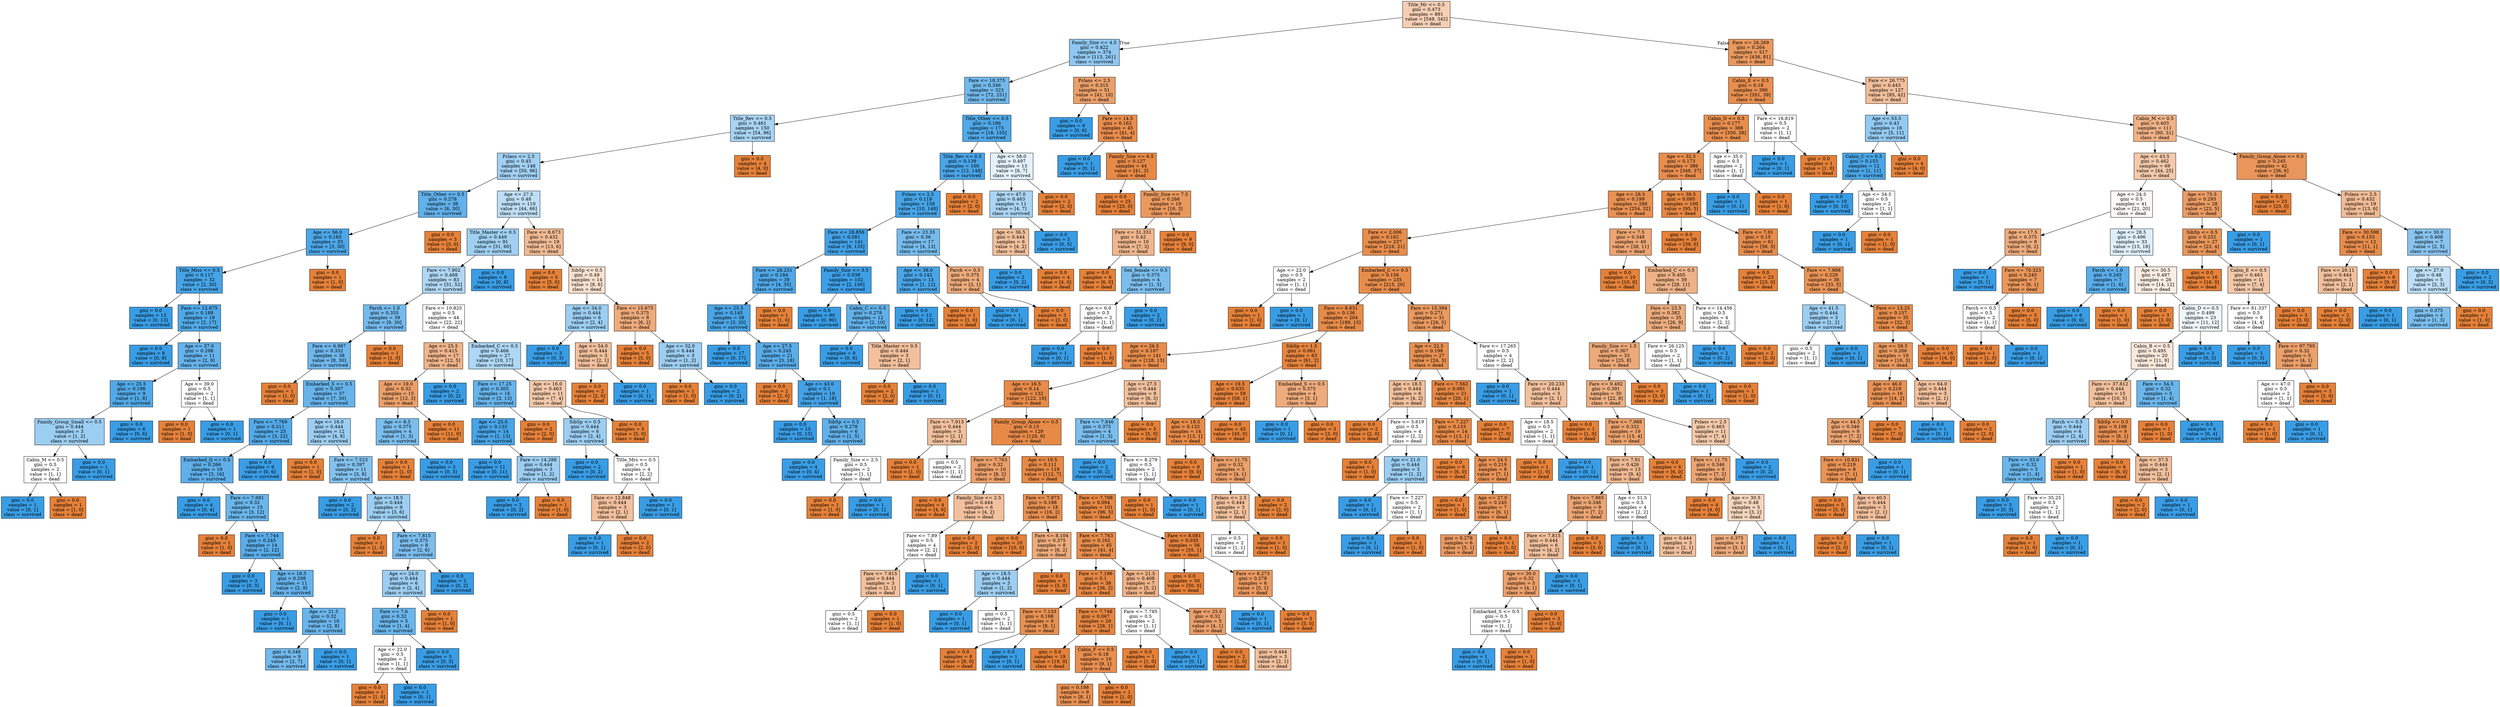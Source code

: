digraph Tree {
node [shape=box, style="filled", color="black"] ;
0 [label="Title_Mr <= 0.5\ngini = 0.473\nsamples = 891\nvalue = [549, 342]\nclass = dead", fillcolor="#f5cfb4"] ;
1 [label="Family_Size <= 4.5\ngini = 0.422\nsamples = 374\nvalue = [113, 261]\nclass = survived", fillcolor="#8fc7f0"] ;
0 -> 1 [labeldistance=2.5, labelangle=45, headlabel="True"] ;
2 [label="Fare <= 18.375\ngini = 0.346\nsamples = 323\nvalue = [72, 251]\nclass = survived", fillcolor="#72b9ec"] ;
1 -> 2 ;
3 [label="Title_Rev <= 0.5\ngini = 0.461\nsamples = 150\nvalue = [54, 96]\nclass = survived", fillcolor="#a8d4f4"] ;
2 -> 3 ;
4 [label="Pclass <= 2.5\ngini = 0.45\nsamples = 146\nvalue = [50, 96]\nclass = survived", fillcolor="#a0d0f3"] ;
3 -> 4 ;
5 [label="Title_Other <= 0.5\ngini = 0.278\nsamples = 36\nvalue = [6, 30]\nclass = survived", fillcolor="#61b1ea"] ;
4 -> 5 ;
6 [label="Age <= 56.0\ngini = 0.165\nsamples = 33\nvalue = [3, 30]\nclass = survived", fillcolor="#4da7e8"] ;
5 -> 6 ;
7 [label="Title_Miss <= 0.5\ngini = 0.117\nsamples = 32\nvalue = [2, 30]\nclass = survived", fillcolor="#46a4e7"] ;
6 -> 7 ;
8 [label="gini = 0.0\nsamples = 13\nvalue = [0, 13]\nclass = survived", fillcolor="#399de5"] ;
7 -> 8 ;
9 [label="Fare <= 12.675\ngini = 0.188\nsamples = 19\nvalue = [2, 17]\nclass = survived", fillcolor="#50a9e8"] ;
7 -> 9 ;
10 [label="gini = 0.0\nsamples = 8\nvalue = [0, 8]\nclass = survived", fillcolor="#399de5"] ;
9 -> 10 ;
11 [label="Age <= 37.0\ngini = 0.298\nsamples = 11\nvalue = [2, 9]\nclass = survived", fillcolor="#65b3eb"] ;
9 -> 11 ;
12 [label="Age <= 25.5\ngini = 0.198\nsamples = 9\nvalue = [1, 8]\nclass = survived", fillcolor="#52a9e8"] ;
11 -> 12 ;
13 [label="Family_Group_Small <= 0.5\ngini = 0.444\nsamples = 3\nvalue = [1, 2]\nclass = survived", fillcolor="#9ccef2"] ;
12 -> 13 ;
14 [label="Cabin_M <= 0.5\ngini = 0.5\nsamples = 2\nvalue = [1, 1]\nclass = dead", fillcolor="#ffffff"] ;
13 -> 14 ;
15 [label="gini = 0.0\nsamples = 1\nvalue = [0, 1]\nclass = survived", fillcolor="#399de5"] ;
14 -> 15 ;
16 [label="gini = 0.0\nsamples = 1\nvalue = [1, 0]\nclass = dead", fillcolor="#e58139"] ;
14 -> 16 ;
17 [label="gini = 0.0\nsamples = 1\nvalue = [0, 1]\nclass = survived", fillcolor="#399de5"] ;
13 -> 17 ;
18 [label="gini = 0.0\nsamples = 6\nvalue = [0, 6]\nclass = survived", fillcolor="#399de5"] ;
12 -> 18 ;
19 [label="Age <= 39.0\ngini = 0.5\nsamples = 2\nvalue = [1, 1]\nclass = dead", fillcolor="#ffffff"] ;
11 -> 19 ;
20 [label="gini = 0.0\nsamples = 1\nvalue = [1, 0]\nclass = dead", fillcolor="#e58139"] ;
19 -> 20 ;
21 [label="gini = 0.0\nsamples = 1\nvalue = [0, 1]\nclass = survived", fillcolor="#399de5"] ;
19 -> 21 ;
22 [label="gini = 0.0\nsamples = 1\nvalue = [1, 0]\nclass = dead", fillcolor="#e58139"] ;
6 -> 22 ;
23 [label="gini = 0.0\nsamples = 3\nvalue = [3, 0]\nclass = dead", fillcolor="#e58139"] ;
5 -> 23 ;
24 [label="Age <= 27.5\ngini = 0.48\nsamples = 110\nvalue = [44, 66]\nclass = survived", fillcolor="#bddef6"] ;
4 -> 24 ;
25 [label="Title_Master <= 0.5\ngini = 0.449\nsamples = 91\nvalue = [31, 60]\nclass = survived", fillcolor="#9fd0f2"] ;
24 -> 25 ;
26 [label="Fare <= 7.902\ngini = 0.468\nsamples = 83\nvalue = [31, 52]\nclass = survived", fillcolor="#afd7f4"] ;
25 -> 26 ;
27 [label="Parch <= 1.0\ngini = 0.355\nsamples = 39\nvalue = [9, 30]\nclass = survived", fillcolor="#74baed"] ;
26 -> 27 ;
28 [label="Fare <= 6.987\ngini = 0.332\nsamples = 38\nvalue = [8, 30]\nclass = survived", fillcolor="#6eb7ec"] ;
27 -> 28 ;
29 [label="gini = 0.0\nsamples = 1\nvalue = [1, 0]\nclass = dead", fillcolor="#e58139"] ;
28 -> 29 ;
30 [label="Embarked_S <= 0.5\ngini = 0.307\nsamples = 37\nvalue = [7, 30]\nclass = survived", fillcolor="#67b4eb"] ;
28 -> 30 ;
31 [label="Fare <= 7.769\ngini = 0.211\nsamples = 25\nvalue = [3, 22]\nclass = survived", fillcolor="#54aae9"] ;
30 -> 31 ;
32 [label="Embarked_Q <= 0.5\ngini = 0.266\nsamples = 19\nvalue = [3, 16]\nclass = survived", fillcolor="#5eafea"] ;
31 -> 32 ;
33 [label="gini = 0.0\nsamples = 4\nvalue = [0, 4]\nclass = survived", fillcolor="#399de5"] ;
32 -> 33 ;
34 [label="Fare <= 7.681\ngini = 0.32\nsamples = 15\nvalue = [3, 12]\nclass = survived", fillcolor="#6ab6ec"] ;
32 -> 34 ;
35 [label="gini = 0.0\nsamples = 1\nvalue = [1, 0]\nclass = dead", fillcolor="#e58139"] ;
34 -> 35 ;
36 [label="Fare <= 7.744\ngini = 0.245\nsamples = 14\nvalue = [2, 12]\nclass = survived", fillcolor="#5aade9"] ;
34 -> 36 ;
37 [label="gini = 0.0\nsamples = 3\nvalue = [0, 3]\nclass = survived", fillcolor="#399de5"] ;
36 -> 37 ;
38 [label="Age <= 18.5\ngini = 0.298\nsamples = 11\nvalue = [2, 9]\nclass = survived", fillcolor="#65b3eb"] ;
36 -> 38 ;
39 [label="gini = 0.0\nsamples = 1\nvalue = [0, 1]\nclass = survived", fillcolor="#399de5"] ;
38 -> 39 ;
40 [label="Age <= 21.5\ngini = 0.32\nsamples = 10\nvalue = [2, 8]\nclass = survived", fillcolor="#6ab6ec"] ;
38 -> 40 ;
41 [label="gini = 0.346\nsamples = 9\nvalue = [2, 7]\nclass = survived", fillcolor="#72b9ec"] ;
40 -> 41 ;
42 [label="gini = 0.0\nsamples = 1\nvalue = [0, 1]\nclass = survived", fillcolor="#399de5"] ;
40 -> 42 ;
43 [label="gini = 0.0\nsamples = 6\nvalue = [0, 6]\nclass = survived", fillcolor="#399de5"] ;
31 -> 43 ;
44 [label="Age <= 16.0\ngini = 0.444\nsamples = 12\nvalue = [4, 8]\nclass = survived", fillcolor="#9ccef2"] ;
30 -> 44 ;
45 [label="gini = 0.0\nsamples = 1\nvalue = [1, 0]\nclass = dead", fillcolor="#e58139"] ;
44 -> 45 ;
46 [label="Fare <= 7.523\ngini = 0.397\nsamples = 11\nvalue = [3, 8]\nclass = survived", fillcolor="#83c2ef"] ;
44 -> 46 ;
47 [label="gini = 0.0\nsamples = 2\nvalue = [0, 2]\nclass = survived", fillcolor="#399de5"] ;
46 -> 47 ;
48 [label="Age <= 18.5\ngini = 0.444\nsamples = 9\nvalue = [3, 6]\nclass = survived", fillcolor="#9ccef2"] ;
46 -> 48 ;
49 [label="gini = 0.0\nsamples = 1\nvalue = [1, 0]\nclass = dead", fillcolor="#e58139"] ;
48 -> 49 ;
50 [label="Fare <= 7.815\ngini = 0.375\nsamples = 8\nvalue = [2, 6]\nclass = survived", fillcolor="#7bbeee"] ;
48 -> 50 ;
51 [label="Age <= 24.0\ngini = 0.444\nsamples = 6\nvalue = [2, 4]\nclass = survived", fillcolor="#9ccef2"] ;
50 -> 51 ;
52 [label="Fare <= 7.6\ngini = 0.32\nsamples = 5\nvalue = [1, 4]\nclass = survived", fillcolor="#6ab6ec"] ;
51 -> 52 ;
53 [label="Age <= 22.0\ngini = 0.5\nsamples = 2\nvalue = [1, 1]\nclass = dead", fillcolor="#ffffff"] ;
52 -> 53 ;
54 [label="gini = 0.0\nsamples = 1\nvalue = [1, 0]\nclass = dead", fillcolor="#e58139"] ;
53 -> 54 ;
55 [label="gini = 0.0\nsamples = 1\nvalue = [0, 1]\nclass = survived", fillcolor="#399de5"] ;
53 -> 55 ;
56 [label="gini = 0.0\nsamples = 3\nvalue = [0, 3]\nclass = survived", fillcolor="#399de5"] ;
52 -> 56 ;
57 [label="gini = 0.0\nsamples = 1\nvalue = [1, 0]\nclass = dead", fillcolor="#e58139"] ;
51 -> 57 ;
58 [label="gini = 0.0\nsamples = 2\nvalue = [0, 2]\nclass = survived", fillcolor="#399de5"] ;
50 -> 58 ;
59 [label="gini = 0.0\nsamples = 1\nvalue = [1, 0]\nclass = dead", fillcolor="#e58139"] ;
27 -> 59 ;
60 [label="Fare <= 10.825\ngini = 0.5\nsamples = 44\nvalue = [22, 22]\nclass = dead", fillcolor="#ffffff"] ;
26 -> 60 ;
61 [label="Age <= 25.5\ngini = 0.415\nsamples = 17\nvalue = [12, 5]\nclass = dead", fillcolor="#f0b58b"] ;
60 -> 61 ;
62 [label="Age <= 19.0\ngini = 0.32\nsamples = 15\nvalue = [12, 3]\nclass = dead", fillcolor="#eca06a"] ;
61 -> 62 ;
63 [label="Age <= 8.5\ngini = 0.375\nsamples = 4\nvalue = [1, 3]\nclass = survived", fillcolor="#7bbeee"] ;
62 -> 63 ;
64 [label="gini = 0.0\nsamples = 1\nvalue = [1, 0]\nclass = dead", fillcolor="#e58139"] ;
63 -> 64 ;
65 [label="gini = 0.0\nsamples = 3\nvalue = [0, 3]\nclass = survived", fillcolor="#399de5"] ;
63 -> 65 ;
66 [label="gini = 0.0\nsamples = 11\nvalue = [11, 0]\nclass = dead", fillcolor="#e58139"] ;
62 -> 66 ;
67 [label="gini = 0.0\nsamples = 2\nvalue = [0, 2]\nclass = survived", fillcolor="#399de5"] ;
61 -> 67 ;
68 [label="Embarked_C <= 0.5\ngini = 0.466\nsamples = 27\nvalue = [10, 17]\nclass = survived", fillcolor="#add7f4"] ;
60 -> 68 ;
69 [label="Fare <= 17.25\ngini = 0.305\nsamples = 16\nvalue = [3, 13]\nclass = survived", fillcolor="#67b4eb"] ;
68 -> 69 ;
70 [label="Age <= 25.0\ngini = 0.133\nsamples = 14\nvalue = [1, 13]\nclass = survived", fillcolor="#48a5e7"] ;
69 -> 70 ;
71 [label="gini = 0.0\nsamples = 11\nvalue = [0, 11]\nclass = survived", fillcolor="#399de5"] ;
70 -> 71 ;
72 [label="Fare <= 14.288\ngini = 0.444\nsamples = 3\nvalue = [1, 2]\nclass = survived", fillcolor="#9ccef2"] ;
70 -> 72 ;
73 [label="gini = 0.0\nsamples = 2\nvalue = [0, 2]\nclass = survived", fillcolor="#399de5"] ;
72 -> 73 ;
74 [label="gini = 0.0\nsamples = 1\nvalue = [1, 0]\nclass = dead", fillcolor="#e58139"] ;
72 -> 74 ;
75 [label="gini = 0.0\nsamples = 2\nvalue = [2, 0]\nclass = dead", fillcolor="#e58139"] ;
69 -> 75 ;
76 [label="Age <= 16.0\ngini = 0.463\nsamples = 11\nvalue = [7, 4]\nclass = dead", fillcolor="#f4c9aa"] ;
68 -> 76 ;
77 [label="SibSp <= 0.5\ngini = 0.444\nsamples = 6\nvalue = [2, 4]\nclass = survived", fillcolor="#9ccef2"] ;
76 -> 77 ;
78 [label="gini = 0.0\nsamples = 2\nvalue = [0, 2]\nclass = survived", fillcolor="#399de5"] ;
77 -> 78 ;
79 [label="Title_Mrs <= 0.5\ngini = 0.5\nsamples = 4\nvalue = [2, 2]\nclass = dead", fillcolor="#ffffff"] ;
77 -> 79 ;
80 [label="Fare <= 12.848\ngini = 0.444\nsamples = 3\nvalue = [2, 1]\nclass = dead", fillcolor="#f2c09c"] ;
79 -> 80 ;
81 [label="gini = 0.0\nsamples = 1\nvalue = [0, 1]\nclass = survived", fillcolor="#399de5"] ;
80 -> 81 ;
82 [label="gini = 0.0\nsamples = 2\nvalue = [2, 0]\nclass = dead", fillcolor="#e58139"] ;
80 -> 82 ;
83 [label="gini = 0.0\nsamples = 1\nvalue = [0, 1]\nclass = survived", fillcolor="#399de5"] ;
79 -> 83 ;
84 [label="gini = 0.0\nsamples = 5\nvalue = [5, 0]\nclass = dead", fillcolor="#e58139"] ;
76 -> 84 ;
85 [label="gini = 0.0\nsamples = 8\nvalue = [0, 8]\nclass = survived", fillcolor="#399de5"] ;
25 -> 85 ;
86 [label="Fare <= 8.673\ngini = 0.432\nsamples = 19\nvalue = [13, 6]\nclass = dead", fillcolor="#f1bb94"] ;
24 -> 86 ;
87 [label="gini = 0.0\nsamples = 5\nvalue = [5, 0]\nclass = dead", fillcolor="#e58139"] ;
86 -> 87 ;
88 [label="SibSp <= 0.5\ngini = 0.49\nsamples = 14\nvalue = [8, 6]\nclass = dead", fillcolor="#f8e0ce"] ;
86 -> 88 ;
89 [label="Age <= 34.0\ngini = 0.444\nsamples = 6\nvalue = [2, 4]\nclass = survived", fillcolor="#9ccef2"] ;
88 -> 89 ;
90 [label="gini = 0.0\nsamples = 3\nvalue = [0, 3]\nclass = survived", fillcolor="#399de5"] ;
89 -> 90 ;
91 [label="Age <= 54.0\ngini = 0.444\nsamples = 3\nvalue = [2, 1]\nclass = dead", fillcolor="#f2c09c"] ;
89 -> 91 ;
92 [label="gini = 0.0\nsamples = 2\nvalue = [2, 0]\nclass = dead", fillcolor="#e58139"] ;
91 -> 92 ;
93 [label="gini = 0.0\nsamples = 1\nvalue = [0, 1]\nclass = survived", fillcolor="#399de5"] ;
91 -> 93 ;
94 [label="Fare <= 15.675\ngini = 0.375\nsamples = 8\nvalue = [6, 2]\nclass = dead", fillcolor="#eeab7b"] ;
88 -> 94 ;
95 [label="gini = 0.0\nsamples = 5\nvalue = [5, 0]\nclass = dead", fillcolor="#e58139"] ;
94 -> 95 ;
96 [label="Age <= 32.0\ngini = 0.444\nsamples = 3\nvalue = [1, 2]\nclass = survived", fillcolor="#9ccef2"] ;
94 -> 96 ;
97 [label="gini = 0.0\nsamples = 1\nvalue = [1, 0]\nclass = dead", fillcolor="#e58139"] ;
96 -> 97 ;
98 [label="gini = 0.0\nsamples = 2\nvalue = [0, 2]\nclass = survived", fillcolor="#399de5"] ;
96 -> 98 ;
99 [label="gini = 0.0\nsamples = 4\nvalue = [4, 0]\nclass = dead", fillcolor="#e58139"] ;
3 -> 99 ;
100 [label="Title_Other <= 0.5\ngini = 0.186\nsamples = 173\nvalue = [18, 155]\nclass = survived", fillcolor="#50a8e8"] ;
2 -> 100 ;
101 [label="Title_Rev <= 0.5\ngini = 0.139\nsamples = 160\nvalue = [12, 148]\nclass = survived", fillcolor="#49a5e7"] ;
100 -> 101 ;
102 [label="Pclass <= 2.5\ngini = 0.119\nsamples = 158\nvalue = [10, 148]\nclass = survived", fillcolor="#46a4e7"] ;
101 -> 102 ;
103 [label="Fare <= 28.856\ngini = 0.081\nsamples = 141\nvalue = [6, 135]\nclass = survived", fillcolor="#42a1e6"] ;
102 -> 103 ;
104 [label="Fare <= 28.231\ngini = 0.184\nsamples = 39\nvalue = [4, 35]\nclass = survived", fillcolor="#50a8e8"] ;
103 -> 104 ;
105 [label="Age <= 25.5\ngini = 0.145\nsamples = 38\nvalue = [3, 35]\nclass = survived", fillcolor="#4aa5e7"] ;
104 -> 105 ;
106 [label="gini = 0.0\nsamples = 17\nvalue = [0, 17]\nclass = survived", fillcolor="#399de5"] ;
105 -> 106 ;
107 [label="Age <= 27.5\ngini = 0.245\nsamples = 21\nvalue = [3, 18]\nclass = survived", fillcolor="#5aade9"] ;
105 -> 107 ;
108 [label="gini = 0.0\nsamples = 2\nvalue = [2, 0]\nclass = dead", fillcolor="#e58139"] ;
107 -> 108 ;
109 [label="Age <= 43.0\ngini = 0.1\nsamples = 19\nvalue = [1, 18]\nclass = survived", fillcolor="#44a2e6"] ;
107 -> 109 ;
110 [label="gini = 0.0\nsamples = 13\nvalue = [0, 13]\nclass = survived", fillcolor="#399de5"] ;
109 -> 110 ;
111 [label="SibSp <= 0.5\ngini = 0.278\nsamples = 6\nvalue = [1, 5]\nclass = survived", fillcolor="#61b1ea"] ;
109 -> 111 ;
112 [label="gini = 0.0\nsamples = 4\nvalue = [0, 4]\nclass = survived", fillcolor="#399de5"] ;
111 -> 112 ;
113 [label="Family_Size <= 2.5\ngini = 0.5\nsamples = 2\nvalue = [1, 1]\nclass = dead", fillcolor="#ffffff"] ;
111 -> 113 ;
114 [label="gini = 0.0\nsamples = 1\nvalue = [1, 0]\nclass = dead", fillcolor="#e58139"] ;
113 -> 114 ;
115 [label="gini = 0.0\nsamples = 1\nvalue = [0, 1]\nclass = survived", fillcolor="#399de5"] ;
113 -> 115 ;
116 [label="gini = 0.0\nsamples = 1\nvalue = [1, 0]\nclass = dead", fillcolor="#e58139"] ;
104 -> 116 ;
117 [label="Family_Size <= 3.5\ngini = 0.038\nsamples = 102\nvalue = [2, 100]\nclass = survived", fillcolor="#3d9fe6"] ;
103 -> 117 ;
118 [label="gini = 0.0\nsamples = 90\nvalue = [0, 90]\nclass = survived", fillcolor="#399de5"] ;
117 -> 118 ;
119 [label="Cabin_C <= 0.5\ngini = 0.278\nsamples = 12\nvalue = [2, 10]\nclass = survived", fillcolor="#61b1ea"] ;
117 -> 119 ;
120 [label="gini = 0.0\nsamples = 9\nvalue = [0, 9]\nclass = survived", fillcolor="#399de5"] ;
119 -> 120 ;
121 [label="Title_Master <= 0.5\ngini = 0.444\nsamples = 3\nvalue = [2, 1]\nclass = dead", fillcolor="#f2c09c"] ;
119 -> 121 ;
122 [label="gini = 0.0\nsamples = 2\nvalue = [2, 0]\nclass = dead", fillcolor="#e58139"] ;
121 -> 122 ;
123 [label="gini = 0.0\nsamples = 1\nvalue = [0, 1]\nclass = survived", fillcolor="#399de5"] ;
121 -> 123 ;
124 [label="Fare <= 23.35\ngini = 0.36\nsamples = 17\nvalue = [4, 13]\nclass = survived", fillcolor="#76bbed"] ;
102 -> 124 ;
125 [label="Age <= 38.0\ngini = 0.142\nsamples = 13\nvalue = [1, 12]\nclass = survived", fillcolor="#49a5e7"] ;
124 -> 125 ;
126 [label="gini = 0.0\nsamples = 12\nvalue = [0, 12]\nclass = survived", fillcolor="#399de5"] ;
125 -> 126 ;
127 [label="gini = 0.0\nsamples = 1\nvalue = [1, 0]\nclass = dead", fillcolor="#e58139"] ;
125 -> 127 ;
128 [label="Parch <= 0.5\ngini = 0.375\nsamples = 4\nvalue = [3, 1]\nclass = dead", fillcolor="#eeab7b"] ;
124 -> 128 ;
129 [label="gini = 0.0\nsamples = 1\nvalue = [0, 1]\nclass = survived", fillcolor="#399de5"] ;
128 -> 129 ;
130 [label="gini = 0.0\nsamples = 3\nvalue = [3, 0]\nclass = dead", fillcolor="#e58139"] ;
128 -> 130 ;
131 [label="gini = 0.0\nsamples = 2\nvalue = [2, 0]\nclass = dead", fillcolor="#e58139"] ;
101 -> 131 ;
132 [label="Age <= 58.0\ngini = 0.497\nsamples = 13\nvalue = [6, 7]\nclass = survived", fillcolor="#e3f1fb"] ;
100 -> 132 ;
133 [label="Age <= 47.0\ngini = 0.463\nsamples = 11\nvalue = [4, 7]\nclass = survived", fillcolor="#aad5f4"] ;
132 -> 133 ;
134 [label="Age <= 36.5\ngini = 0.444\nsamples = 6\nvalue = [4, 2]\nclass = dead", fillcolor="#f2c09c"] ;
133 -> 134 ;
135 [label="gini = 0.0\nsamples = 2\nvalue = [0, 2]\nclass = survived", fillcolor="#399de5"] ;
134 -> 135 ;
136 [label="gini = 0.0\nsamples = 4\nvalue = [4, 0]\nclass = dead", fillcolor="#e58139"] ;
134 -> 136 ;
137 [label="gini = 0.0\nsamples = 5\nvalue = [0, 5]\nclass = survived", fillcolor="#399de5"] ;
133 -> 137 ;
138 [label="gini = 0.0\nsamples = 2\nvalue = [2, 0]\nclass = dead", fillcolor="#e58139"] ;
132 -> 138 ;
139 [label="Pclass <= 2.5\ngini = 0.315\nsamples = 51\nvalue = [41, 10]\nclass = dead", fillcolor="#eba069"] ;
1 -> 139 ;
140 [label="gini = 0.0\nsamples = 6\nvalue = [0, 6]\nclass = survived", fillcolor="#399de5"] ;
139 -> 140 ;
141 [label="Fare <= 14.5\ngini = 0.162\nsamples = 45\nvalue = [41, 4]\nclass = dead", fillcolor="#e88d4c"] ;
139 -> 141 ;
142 [label="gini = 0.0\nsamples = 1\nvalue = [0, 1]\nclass = survived", fillcolor="#399de5"] ;
141 -> 142 ;
143 [label="Family_Size <= 6.5\ngini = 0.127\nsamples = 44\nvalue = [41, 3]\nclass = dead", fillcolor="#e78a47"] ;
141 -> 143 ;
144 [label="gini = 0.0\nsamples = 25\nvalue = [25, 0]\nclass = dead", fillcolor="#e58139"] ;
143 -> 144 ;
145 [label="Family_Size <= 7.5\ngini = 0.266\nsamples = 19\nvalue = [16, 3]\nclass = dead", fillcolor="#ea995e"] ;
143 -> 145 ;
146 [label="Fare <= 31.331\ngini = 0.42\nsamples = 10\nvalue = [7, 3]\nclass = dead", fillcolor="#f0b78e"] ;
145 -> 146 ;
147 [label="gini = 0.0\nsamples = 6\nvalue = [6, 0]\nclass = dead", fillcolor="#e58139"] ;
146 -> 147 ;
148 [label="Sex_female <= 0.5\ngini = 0.375\nsamples = 4\nvalue = [1, 3]\nclass = survived", fillcolor="#7bbeee"] ;
146 -> 148 ;
149 [label="Age <= 6.0\ngini = 0.5\nsamples = 2\nvalue = [1, 1]\nclass = dead", fillcolor="#ffffff"] ;
148 -> 149 ;
150 [label="gini = 0.0\nsamples = 1\nvalue = [0, 1]\nclass = survived", fillcolor="#399de5"] ;
149 -> 150 ;
151 [label="gini = 0.0\nsamples = 1\nvalue = [1, 0]\nclass = dead", fillcolor="#e58139"] ;
149 -> 151 ;
152 [label="gini = 0.0\nsamples = 2\nvalue = [0, 2]\nclass = survived", fillcolor="#399de5"] ;
148 -> 152 ;
153 [label="gini = 0.0\nsamples = 9\nvalue = [9, 0]\nclass = dead", fillcolor="#e58139"] ;
145 -> 153 ;
154 [label="Fare <= 26.269\ngini = 0.264\nsamples = 517\nvalue = [436, 81]\nclass = dead", fillcolor="#ea985e"] ;
0 -> 154 [labeldistance=2.5, labelangle=-45, headlabel="False"] ;
155 [label="Cabin_E <= 0.5\ngini = 0.18\nsamples = 390\nvalue = [351, 39]\nclass = dead", fillcolor="#e88f4f"] ;
154 -> 155 ;
156 [label="Cabin_D <= 0.5\ngini = 0.177\nsamples = 388\nvalue = [350, 38]\nclass = dead", fillcolor="#e88f4e"] ;
155 -> 156 ;
157 [label="Age <= 32.5\ngini = 0.173\nsamples = 386\nvalue = [349, 37]\nclass = dead", fillcolor="#e88e4e"] ;
156 -> 157 ;
158 [label="Age <= 28.5\ngini = 0.199\nsamples = 286\nvalue = [254, 32]\nclass = dead", fillcolor="#e89152"] ;
157 -> 158 ;
159 [label="Fare <= 2.006\ngini = 0.162\nsamples = 237\nvalue = [216, 21]\nclass = dead", fillcolor="#e88d4c"] ;
158 -> 159 ;
160 [label="Age <= 22.0\ngini = 0.5\nsamples = 2\nvalue = [1, 1]\nclass = dead", fillcolor="#ffffff"] ;
159 -> 160 ;
161 [label="gini = 0.0\nsamples = 1\nvalue = [1, 0]\nclass = dead", fillcolor="#e58139"] ;
160 -> 161 ;
162 [label="gini = 0.0\nsamples = 1\nvalue = [0, 1]\nclass = survived", fillcolor="#399de5"] ;
160 -> 162 ;
163 [label="Embarked_C <= 0.5\ngini = 0.156\nsamples = 235\nvalue = [215, 20]\nclass = dead", fillcolor="#e78d4b"] ;
159 -> 163 ;
164 [label="Fare <= 8.831\ngini = 0.136\nsamples = 204\nvalue = [189, 15]\nclass = dead", fillcolor="#e78b49"] ;
163 -> 164 ;
165 [label="Age <= 26.5\ngini = 0.167\nsamples = 141\nvalue = [128, 13]\nclass = dead", fillcolor="#e88e4d"] ;
164 -> 165 ;
166 [label="Age <= 16.5\ngini = 0.14\nsamples = 132\nvalue = [122, 10]\nclass = dead", fillcolor="#e78b49"] ;
165 -> 166 ;
167 [label="Fare <= 7.913\ngini = 0.444\nsamples = 3\nvalue = [2, 1]\nclass = dead", fillcolor="#f2c09c"] ;
166 -> 167 ;
168 [label="gini = 0.0\nsamples = 1\nvalue = [1, 0]\nclass = dead", fillcolor="#e58139"] ;
167 -> 168 ;
169 [label="gini = 0.5\nsamples = 2\nvalue = [1, 1]\nclass = dead", fillcolor="#ffffff"] ;
167 -> 169 ;
170 [label="Family_Group_Alone <= 0.5\ngini = 0.13\nsamples = 129\nvalue = [120, 9]\nclass = dead", fillcolor="#e78a48"] ;
166 -> 170 ;
171 [label="Fare <= 7.763\ngini = 0.32\nsamples = 10\nvalue = [8, 2]\nclass = dead", fillcolor="#eca06a"] ;
170 -> 171 ;
172 [label="gini = 0.0\nsamples = 4\nvalue = [4, 0]\nclass = dead", fillcolor="#e58139"] ;
171 -> 172 ;
173 [label="Family_Size <= 2.5\ngini = 0.444\nsamples = 6\nvalue = [4, 2]\nclass = dead", fillcolor="#f2c09c"] ;
171 -> 173 ;
174 [label="Fare <= 7.89\ngini = 0.5\nsamples = 4\nvalue = [2, 2]\nclass = dead", fillcolor="#ffffff"] ;
173 -> 174 ;
175 [label="Fare <= 7.815\ngini = 0.444\nsamples = 3\nvalue = [2, 1]\nclass = dead", fillcolor="#f2c09c"] ;
174 -> 175 ;
176 [label="gini = 0.5\nsamples = 2\nvalue = [1, 1]\nclass = dead", fillcolor="#ffffff"] ;
175 -> 176 ;
177 [label="gini = 0.0\nsamples = 1\nvalue = [1, 0]\nclass = dead", fillcolor="#e58139"] ;
175 -> 177 ;
178 [label="gini = 0.0\nsamples = 1\nvalue = [0, 1]\nclass = survived", fillcolor="#399de5"] ;
174 -> 178 ;
179 [label="gini = 0.0\nsamples = 2\nvalue = [2, 0]\nclass = dead", fillcolor="#e58139"] ;
173 -> 179 ;
180 [label="Age <= 19.5\ngini = 0.111\nsamples = 119\nvalue = [112, 7]\nclass = dead", fillcolor="#e78945"] ;
170 -> 180 ;
181 [label="Fare <= 7.973\ngini = 0.198\nsamples = 18\nvalue = [16, 2]\nclass = dead", fillcolor="#e89152"] ;
180 -> 181 ;
182 [label="gini = 0.0\nsamples = 10\nvalue = [10, 0]\nclass = dead", fillcolor="#e58139"] ;
181 -> 182 ;
183 [label="Fare <= 8.104\ngini = 0.375\nsamples = 8\nvalue = [6, 2]\nclass = dead", fillcolor="#eeab7b"] ;
181 -> 183 ;
184 [label="Age <= 18.5\ngini = 0.444\nsamples = 3\nvalue = [1, 2]\nclass = survived", fillcolor="#9ccef2"] ;
183 -> 184 ;
185 [label="gini = 0.0\nsamples = 1\nvalue = [0, 1]\nclass = survived", fillcolor="#399de5"] ;
184 -> 185 ;
186 [label="gini = 0.5\nsamples = 2\nvalue = [1, 1]\nclass = dead", fillcolor="#ffffff"] ;
184 -> 186 ;
187 [label="gini = 0.0\nsamples = 5\nvalue = [5, 0]\nclass = dead", fillcolor="#e58139"] ;
183 -> 187 ;
188 [label="Fare <= 7.798\ngini = 0.094\nsamples = 101\nvalue = [96, 5]\nclass = dead", fillcolor="#e68843"] ;
180 -> 188 ;
189 [label="Fare <= 7.763\ngini = 0.162\nsamples = 45\nvalue = [41, 4]\nclass = dead", fillcolor="#e88d4c"] ;
188 -> 189 ;
190 [label="Fare <= 7.196\ngini = 0.1\nsamples = 38\nvalue = [36, 2]\nclass = dead", fillcolor="#e68844"] ;
189 -> 190 ;
191 [label="Fare <= 7.133\ngini = 0.198\nsamples = 9\nvalue = [8, 1]\nclass = dead", fillcolor="#e89152"] ;
190 -> 191 ;
192 [label="gini = 0.0\nsamples = 8\nvalue = [8, 0]\nclass = dead", fillcolor="#e58139"] ;
191 -> 192 ;
193 [label="gini = 0.0\nsamples = 1\nvalue = [0, 1]\nclass = survived", fillcolor="#399de5"] ;
191 -> 193 ;
194 [label="Fare <= 7.746\ngini = 0.067\nsamples = 29\nvalue = [28, 1]\nclass = dead", fillcolor="#e68640"] ;
190 -> 194 ;
195 [label="gini = 0.0\nsamples = 19\nvalue = [19, 0]\nclass = dead", fillcolor="#e58139"] ;
194 -> 195 ;
196 [label="Cabin_F <= 0.5\ngini = 0.18\nsamples = 10\nvalue = [9, 1]\nclass = dead", fillcolor="#e88f4f"] ;
194 -> 196 ;
197 [label="gini = 0.198\nsamples = 9\nvalue = [8, 1]\nclass = dead", fillcolor="#e89152"] ;
196 -> 197 ;
198 [label="gini = 0.0\nsamples = 1\nvalue = [1, 0]\nclass = dead", fillcolor="#e58139"] ;
196 -> 198 ;
199 [label="Age <= 21.5\ngini = 0.408\nsamples = 7\nvalue = [5, 2]\nclass = dead", fillcolor="#efb388"] ;
189 -> 199 ;
200 [label="Fare <= 7.785\ngini = 0.5\nsamples = 2\nvalue = [1, 1]\nclass = dead", fillcolor="#ffffff"] ;
199 -> 200 ;
201 [label="gini = 0.0\nsamples = 1\nvalue = [1, 0]\nclass = dead", fillcolor="#e58139"] ;
200 -> 201 ;
202 [label="gini = 0.0\nsamples = 1\nvalue = [0, 1]\nclass = survived", fillcolor="#399de5"] ;
200 -> 202 ;
203 [label="Age <= 25.0\ngini = 0.32\nsamples = 5\nvalue = [4, 1]\nclass = dead", fillcolor="#eca06a"] ;
199 -> 203 ;
204 [label="gini = 0.0\nsamples = 2\nvalue = [2, 0]\nclass = dead", fillcolor="#e58139"] ;
203 -> 204 ;
205 [label="gini = 0.444\nsamples = 3\nvalue = [2, 1]\nclass = dead", fillcolor="#f2c09c"] ;
203 -> 205 ;
206 [label="Fare <= 8.081\ngini = 0.035\nsamples = 56\nvalue = [55, 1]\nclass = dead", fillcolor="#e5833d"] ;
188 -> 206 ;
207 [label="gini = 0.0\nsamples = 50\nvalue = [50, 0]\nclass = dead", fillcolor="#e58139"] ;
206 -> 207 ;
208 [label="Fare <= 8.273\ngini = 0.278\nsamples = 6\nvalue = [5, 1]\nclass = dead", fillcolor="#ea9a61"] ;
206 -> 208 ;
209 [label="gini = 0.0\nsamples = 1\nvalue = [0, 1]\nclass = survived", fillcolor="#399de5"] ;
208 -> 209 ;
210 [label="gini = 0.0\nsamples = 5\nvalue = [5, 0]\nclass = dead", fillcolor="#e58139"] ;
208 -> 210 ;
211 [label="Age <= 27.5\ngini = 0.444\nsamples = 9\nvalue = [6, 3]\nclass = dead", fillcolor="#f2c09c"] ;
165 -> 211 ;
212 [label="Fare <= 7.846\ngini = 0.375\nsamples = 4\nvalue = [1, 3]\nclass = survived", fillcolor="#7bbeee"] ;
211 -> 212 ;
213 [label="gini = 0.0\nsamples = 2\nvalue = [0, 2]\nclass = survived", fillcolor="#399de5"] ;
212 -> 213 ;
214 [label="Fare <= 8.279\ngini = 0.5\nsamples = 2\nvalue = [1, 1]\nclass = dead", fillcolor="#ffffff"] ;
212 -> 214 ;
215 [label="gini = 0.0\nsamples = 1\nvalue = [1, 0]\nclass = dead", fillcolor="#e58139"] ;
214 -> 215 ;
216 [label="gini = 0.0\nsamples = 1\nvalue = [0, 1]\nclass = survived", fillcolor="#399de5"] ;
214 -> 216 ;
217 [label="gini = 0.0\nsamples = 5\nvalue = [5, 0]\nclass = dead", fillcolor="#e58139"] ;
211 -> 217 ;
218 [label="SibSp <= 1.5\ngini = 0.061\nsamples = 63\nvalue = [61, 2]\nclass = dead", fillcolor="#e6853f"] ;
164 -> 218 ;
219 [label="Age <= 19.5\ngini = 0.033\nsamples = 59\nvalue = [58, 1]\nclass = dead", fillcolor="#e5833c"] ;
218 -> 219 ;
220 [label="Age <= 18.5\ngini = 0.133\nsamples = 14\nvalue = [13, 1]\nclass = dead", fillcolor="#e78b48"] ;
219 -> 220 ;
221 [label="gini = 0.0\nsamples = 9\nvalue = [9, 0]\nclass = dead", fillcolor="#e58139"] ;
220 -> 221 ;
222 [label="Fare <= 11.75\ngini = 0.32\nsamples = 5\nvalue = [4, 1]\nclass = dead", fillcolor="#eca06a"] ;
220 -> 222 ;
223 [label="Pclass <= 2.5\ngini = 0.444\nsamples = 3\nvalue = [2, 1]\nclass = dead", fillcolor="#f2c09c"] ;
222 -> 223 ;
224 [label="gini = 0.5\nsamples = 2\nvalue = [1, 1]\nclass = dead", fillcolor="#ffffff"] ;
223 -> 224 ;
225 [label="gini = 0.0\nsamples = 1\nvalue = [1, 0]\nclass = dead", fillcolor="#e58139"] ;
223 -> 225 ;
226 [label="gini = 0.0\nsamples = 2\nvalue = [2, 0]\nclass = dead", fillcolor="#e58139"] ;
222 -> 226 ;
227 [label="gini = 0.0\nsamples = 45\nvalue = [45, 0]\nclass = dead", fillcolor="#e58139"] ;
219 -> 227 ;
228 [label="Embarked_S <= 0.5\ngini = 0.375\nsamples = 4\nvalue = [3, 1]\nclass = dead", fillcolor="#eeab7b"] ;
218 -> 228 ;
229 [label="gini = 0.0\nsamples = 1\nvalue = [0, 1]\nclass = survived", fillcolor="#399de5"] ;
228 -> 229 ;
230 [label="gini = 0.0\nsamples = 3\nvalue = [3, 0]\nclass = dead", fillcolor="#e58139"] ;
228 -> 230 ;
231 [label="Fare <= 15.394\ngini = 0.271\nsamples = 31\nvalue = [26, 5]\nclass = dead", fillcolor="#ea995f"] ;
163 -> 231 ;
232 [label="Age <= 22.5\ngini = 0.198\nsamples = 27\nvalue = [24, 3]\nclass = dead", fillcolor="#e89152"] ;
231 -> 232 ;
233 [label="Age <= 18.5\ngini = 0.444\nsamples = 6\nvalue = [4, 2]\nclass = dead", fillcolor="#f2c09c"] ;
232 -> 233 ;
234 [label="gini = 0.0\nsamples = 2\nvalue = [2, 0]\nclass = dead", fillcolor="#e58139"] ;
233 -> 234 ;
235 [label="Fare <= 5.619\ngini = 0.5\nsamples = 4\nvalue = [2, 2]\nclass = dead", fillcolor="#ffffff"] ;
233 -> 235 ;
236 [label="gini = 0.0\nsamples = 1\nvalue = [1, 0]\nclass = dead", fillcolor="#e58139"] ;
235 -> 236 ;
237 [label="Age <= 21.0\ngini = 0.444\nsamples = 3\nvalue = [1, 2]\nclass = survived", fillcolor="#9ccef2"] ;
235 -> 237 ;
238 [label="gini = 0.0\nsamples = 1\nvalue = [0, 1]\nclass = survived", fillcolor="#399de5"] ;
237 -> 238 ;
239 [label="Fare <= 7.227\ngini = 0.5\nsamples = 2\nvalue = [1, 1]\nclass = dead", fillcolor="#ffffff"] ;
237 -> 239 ;
240 [label="gini = 0.0\nsamples = 1\nvalue = [0, 1]\nclass = survived", fillcolor="#399de5"] ;
239 -> 240 ;
241 [label="gini = 0.0\nsamples = 1\nvalue = [1, 0]\nclass = dead", fillcolor="#e58139"] ;
239 -> 241 ;
242 [label="Fare <= 7.562\ngini = 0.091\nsamples = 21\nvalue = [20, 1]\nclass = dead", fillcolor="#e68743"] ;
232 -> 242 ;
243 [label="Fare <= 7.227\ngini = 0.133\nsamples = 14\nvalue = [13, 1]\nclass = dead", fillcolor="#e78b48"] ;
242 -> 243 ;
244 [label="gini = 0.0\nsamples = 6\nvalue = [6, 0]\nclass = dead", fillcolor="#e58139"] ;
243 -> 244 ;
245 [label="Age <= 24.5\ngini = 0.219\nsamples = 8\nvalue = [7, 1]\nclass = dead", fillcolor="#e99355"] ;
243 -> 245 ;
246 [label="gini = 0.0\nsamples = 1\nvalue = [1, 0]\nclass = dead", fillcolor="#e58139"] ;
245 -> 246 ;
247 [label="Age <= 27.0\ngini = 0.245\nsamples = 7\nvalue = [6, 1]\nclass = dead", fillcolor="#e9965a"] ;
245 -> 247 ;
248 [label="gini = 0.278\nsamples = 6\nvalue = [5, 1]\nclass = dead", fillcolor="#ea9a61"] ;
247 -> 248 ;
249 [label="gini = 0.0\nsamples = 1\nvalue = [1, 0]\nclass = dead", fillcolor="#e58139"] ;
247 -> 249 ;
250 [label="gini = 0.0\nsamples = 7\nvalue = [7, 0]\nclass = dead", fillcolor="#e58139"] ;
242 -> 250 ;
251 [label="Fare <= 17.265\ngini = 0.5\nsamples = 4\nvalue = [2, 2]\nclass = dead", fillcolor="#ffffff"] ;
231 -> 251 ;
252 [label="gini = 0.0\nsamples = 1\nvalue = [0, 1]\nclass = survived", fillcolor="#399de5"] ;
251 -> 252 ;
253 [label="Fare <= 20.233\ngini = 0.444\nsamples = 3\nvalue = [2, 1]\nclass = dead", fillcolor="#f2c09c"] ;
251 -> 253 ;
254 [label="Age <= 18.5\ngini = 0.5\nsamples = 2\nvalue = [1, 1]\nclass = dead", fillcolor="#ffffff"] ;
253 -> 254 ;
255 [label="gini = 0.0\nsamples = 1\nvalue = [1, 0]\nclass = dead", fillcolor="#e58139"] ;
254 -> 255 ;
256 [label="gini = 0.0\nsamples = 1\nvalue = [0, 1]\nclass = survived", fillcolor="#399de5"] ;
254 -> 256 ;
257 [label="gini = 0.0\nsamples = 1\nvalue = [1, 0]\nclass = dead", fillcolor="#e58139"] ;
253 -> 257 ;
258 [label="Fare <= 7.5\ngini = 0.348\nsamples = 49\nvalue = [38, 11]\nclass = dead", fillcolor="#eda572"] ;
158 -> 258 ;
259 [label="gini = 0.0\nsamples = 10\nvalue = [10, 0]\nclass = dead", fillcolor="#e58139"] ;
258 -> 259 ;
260 [label="Embarked_C <= 0.5\ngini = 0.405\nsamples = 39\nvalue = [28, 11]\nclass = dead", fillcolor="#efb287"] ;
258 -> 260 ;
261 [label="Fare <= 23.5\ngini = 0.382\nsamples = 35\nvalue = [26, 9]\nclass = dead", fillcolor="#eead7e"] ;
260 -> 261 ;
262 [label="Family_Size <= 1.5\ngini = 0.367\nsamples = 33\nvalue = [25, 8]\nclass = dead", fillcolor="#eda978"] ;
261 -> 262 ;
263 [label="Fare <= 9.492\ngini = 0.391\nsamples = 30\nvalue = [22, 8]\nclass = dead", fillcolor="#eeaf81"] ;
262 -> 263 ;
264 [label="Fare <= 7.988\ngini = 0.332\nsamples = 19\nvalue = [15, 4]\nclass = dead", fillcolor="#eca36e"] ;
263 -> 264 ;
265 [label="Fare <= 7.91\ngini = 0.426\nsamples = 13\nvalue = [9, 4]\nclass = dead", fillcolor="#f1b991"] ;
264 -> 265 ;
266 [label="Fare <= 7.865\ngini = 0.346\nsamples = 9\nvalue = [7, 2]\nclass = dead", fillcolor="#eca572"] ;
265 -> 266 ;
267 [label="Fare <= 7.815\ngini = 0.444\nsamples = 6\nvalue = [4, 2]\nclass = dead", fillcolor="#f2c09c"] ;
266 -> 267 ;
268 [label="Age <= 30.0\ngini = 0.32\nsamples = 5\nvalue = [4, 1]\nclass = dead", fillcolor="#eca06a"] ;
267 -> 268 ;
269 [label="Embarked_S <= 0.5\ngini = 0.5\nsamples = 2\nvalue = [1, 1]\nclass = dead", fillcolor="#ffffff"] ;
268 -> 269 ;
270 [label="gini = 0.0\nsamples = 1\nvalue = [0, 1]\nclass = survived", fillcolor="#399de5"] ;
269 -> 270 ;
271 [label="gini = 0.0\nsamples = 1\nvalue = [1, 0]\nclass = dead", fillcolor="#e58139"] ;
269 -> 271 ;
272 [label="gini = 0.0\nsamples = 3\nvalue = [3, 0]\nclass = dead", fillcolor="#e58139"] ;
268 -> 272 ;
273 [label="gini = 0.0\nsamples = 1\nvalue = [0, 1]\nclass = survived", fillcolor="#399de5"] ;
267 -> 273 ;
274 [label="gini = 0.0\nsamples = 3\nvalue = [3, 0]\nclass = dead", fillcolor="#e58139"] ;
266 -> 274 ;
275 [label="Age <= 31.5\ngini = 0.5\nsamples = 4\nvalue = [2, 2]\nclass = dead", fillcolor="#ffffff"] ;
265 -> 275 ;
276 [label="gini = 0.0\nsamples = 1\nvalue = [0, 1]\nclass = survived", fillcolor="#399de5"] ;
275 -> 276 ;
277 [label="gini = 0.444\nsamples = 3\nvalue = [2, 1]\nclass = dead", fillcolor="#f2c09c"] ;
275 -> 277 ;
278 [label="gini = 0.0\nsamples = 6\nvalue = [6, 0]\nclass = dead", fillcolor="#e58139"] ;
264 -> 278 ;
279 [label="Pclass <= 2.5\ngini = 0.463\nsamples = 11\nvalue = [7, 4]\nclass = dead", fillcolor="#f4c9aa"] ;
263 -> 279 ;
280 [label="Fare <= 11.75\ngini = 0.346\nsamples = 9\nvalue = [7, 2]\nclass = dead", fillcolor="#eca572"] ;
279 -> 280 ;
281 [label="gini = 0.0\nsamples = 4\nvalue = [4, 0]\nclass = dead", fillcolor="#e58139"] ;
280 -> 281 ;
282 [label="Age <= 30.5\ngini = 0.48\nsamples = 5\nvalue = [3, 2]\nclass = dead", fillcolor="#f6d5bd"] ;
280 -> 282 ;
283 [label="gini = 0.375\nsamples = 4\nvalue = [3, 1]\nclass = dead", fillcolor="#eeab7b"] ;
282 -> 283 ;
284 [label="gini = 0.0\nsamples = 1\nvalue = [0, 1]\nclass = survived", fillcolor="#399de5"] ;
282 -> 284 ;
285 [label="gini = 0.0\nsamples = 2\nvalue = [0, 2]\nclass = survived", fillcolor="#399de5"] ;
279 -> 285 ;
286 [label="gini = 0.0\nsamples = 3\nvalue = [3, 0]\nclass = dead", fillcolor="#e58139"] ;
262 -> 286 ;
287 [label="Fare <= 26.125\ngini = 0.5\nsamples = 2\nvalue = [1, 1]\nclass = dead", fillcolor="#ffffff"] ;
261 -> 287 ;
288 [label="gini = 0.0\nsamples = 1\nvalue = [0, 1]\nclass = survived", fillcolor="#399de5"] ;
287 -> 288 ;
289 [label="gini = 0.0\nsamples = 1\nvalue = [1, 0]\nclass = dead", fillcolor="#e58139"] ;
287 -> 289 ;
290 [label="Fare <= 14.456\ngini = 0.5\nsamples = 4\nvalue = [2, 2]\nclass = dead", fillcolor="#ffffff"] ;
260 -> 290 ;
291 [label="gini = 0.0\nsamples = 2\nvalue = [0, 2]\nclass = survived", fillcolor="#399de5"] ;
290 -> 291 ;
292 [label="gini = 0.0\nsamples = 2\nvalue = [2, 0]\nclass = dead", fillcolor="#e58139"] ;
290 -> 292 ;
293 [label="Age <= 38.5\ngini = 0.095\nsamples = 100\nvalue = [95, 5]\nclass = dead", fillcolor="#e68843"] ;
157 -> 293 ;
294 [label="gini = 0.0\nsamples = 39\nvalue = [39, 0]\nclass = dead", fillcolor="#e58139"] ;
293 -> 294 ;
295 [label="Fare <= 7.91\ngini = 0.15\nsamples = 61\nvalue = [56, 5]\nclass = dead", fillcolor="#e78c4b"] ;
293 -> 295 ;
296 [label="gini = 0.0\nsamples = 23\nvalue = [23, 0]\nclass = dead", fillcolor="#e58139"] ;
295 -> 296 ;
297 [label="Fare <= 7.988\ngini = 0.229\nsamples = 38\nvalue = [33, 5]\nclass = dead", fillcolor="#e99457"] ;
295 -> 297 ;
298 [label="Age <= 41.5\ngini = 0.444\nsamples = 3\nvalue = [1, 2]\nclass = survived", fillcolor="#9ccef2"] ;
297 -> 298 ;
299 [label="gini = 0.5\nsamples = 2\nvalue = [1, 1]\nclass = dead", fillcolor="#ffffff"] ;
298 -> 299 ;
300 [label="gini = 0.0\nsamples = 1\nvalue = [0, 1]\nclass = survived", fillcolor="#399de5"] ;
298 -> 300 ;
301 [label="Fare <= 13.25\ngini = 0.157\nsamples = 35\nvalue = [32, 3]\nclass = dead", fillcolor="#e78d4c"] ;
297 -> 301 ;
302 [label="Age <= 58.5\ngini = 0.266\nsamples = 19\nvalue = [16, 3]\nclass = dead", fillcolor="#ea995e"] ;
301 -> 302 ;
303 [label="Age <= 46.0\ngini = 0.219\nsamples = 16\nvalue = [14, 2]\nclass = dead", fillcolor="#e99355"] ;
302 -> 303 ;
304 [label="Age <= 44.5\ngini = 0.346\nsamples = 9\nvalue = [7, 2]\nclass = dead", fillcolor="#eca572"] ;
303 -> 304 ;
305 [label="Fare <= 10.831\ngini = 0.219\nsamples = 8\nvalue = [7, 1]\nclass = dead", fillcolor="#e99355"] ;
304 -> 305 ;
306 [label="gini = 0.0\nsamples = 5\nvalue = [5, 0]\nclass = dead", fillcolor="#e58139"] ;
305 -> 306 ;
307 [label="Age <= 40.5\ngini = 0.444\nsamples = 3\nvalue = [2, 1]\nclass = dead", fillcolor="#f2c09c"] ;
305 -> 307 ;
308 [label="gini = 0.0\nsamples = 2\nvalue = [2, 0]\nclass = dead", fillcolor="#e58139"] ;
307 -> 308 ;
309 [label="gini = 0.0\nsamples = 1\nvalue = [0, 1]\nclass = survived", fillcolor="#399de5"] ;
307 -> 309 ;
310 [label="gini = 0.0\nsamples = 1\nvalue = [0, 1]\nclass = survived", fillcolor="#399de5"] ;
304 -> 310 ;
311 [label="gini = 0.0\nsamples = 7\nvalue = [7, 0]\nclass = dead", fillcolor="#e58139"] ;
303 -> 311 ;
312 [label="Age <= 64.0\ngini = 0.444\nsamples = 3\nvalue = [2, 1]\nclass = dead", fillcolor="#f2c09c"] ;
302 -> 312 ;
313 [label="gini = 0.0\nsamples = 1\nvalue = [0, 1]\nclass = survived", fillcolor="#399de5"] ;
312 -> 313 ;
314 [label="gini = 0.0\nsamples = 2\nvalue = [2, 0]\nclass = dead", fillcolor="#e58139"] ;
312 -> 314 ;
315 [label="gini = 0.0\nsamples = 16\nvalue = [16, 0]\nclass = dead", fillcolor="#e58139"] ;
301 -> 315 ;
316 [label="Age <= 35.0\ngini = 0.5\nsamples = 2\nvalue = [1, 1]\nclass = dead", fillcolor="#ffffff"] ;
156 -> 316 ;
317 [label="gini = 0.0\nsamples = 1\nvalue = [0, 1]\nclass = survived", fillcolor="#399de5"] ;
316 -> 317 ;
318 [label="gini = 0.0\nsamples = 1\nvalue = [1, 0]\nclass = dead", fillcolor="#e58139"] ;
316 -> 318 ;
319 [label="Fare <= 16.819\ngini = 0.5\nsamples = 2\nvalue = [1, 1]\nclass = dead", fillcolor="#ffffff"] ;
155 -> 319 ;
320 [label="gini = 0.0\nsamples = 1\nvalue = [0, 1]\nclass = survived", fillcolor="#399de5"] ;
319 -> 320 ;
321 [label="gini = 0.0\nsamples = 1\nvalue = [1, 0]\nclass = dead", fillcolor="#e58139"] ;
319 -> 321 ;
322 [label="Fare <= 26.775\ngini = 0.443\nsamples = 127\nvalue = [85, 42]\nclass = dead", fillcolor="#f2bf9b"] ;
154 -> 322 ;
323 [label="Age <= 53.5\ngini = 0.43\nsamples = 16\nvalue = [5, 11]\nclass = survived", fillcolor="#93caf1"] ;
322 -> 323 ;
324 [label="Cabin_C <= 0.5\ngini = 0.153\nsamples = 12\nvalue = [1, 11]\nclass = survived", fillcolor="#4ba6e7"] ;
323 -> 324 ;
325 [label="gini = 0.0\nsamples = 10\nvalue = [0, 10]\nclass = survived", fillcolor="#399de5"] ;
324 -> 325 ;
326 [label="Age <= 34.5\ngini = 0.5\nsamples = 2\nvalue = [1, 1]\nclass = dead", fillcolor="#ffffff"] ;
324 -> 326 ;
327 [label="gini = 0.0\nsamples = 1\nvalue = [0, 1]\nclass = survived", fillcolor="#399de5"] ;
326 -> 327 ;
328 [label="gini = 0.0\nsamples = 1\nvalue = [1, 0]\nclass = dead", fillcolor="#e58139"] ;
326 -> 328 ;
329 [label="gini = 0.0\nsamples = 4\nvalue = [4, 0]\nclass = dead", fillcolor="#e58139"] ;
323 -> 329 ;
330 [label="Cabin_M <= 0.5\ngini = 0.403\nsamples = 111\nvalue = [80, 31]\nclass = dead", fillcolor="#efb286"] ;
322 -> 330 ;
331 [label="Age <= 43.5\ngini = 0.462\nsamples = 69\nvalue = [44, 25]\nclass = dead", fillcolor="#f4c9aa"] ;
330 -> 331 ;
332 [label="Age <= 24.5\ngini = 0.5\nsamples = 41\nvalue = [21, 20]\nclass = dead", fillcolor="#fef9f6"] ;
331 -> 332 ;
333 [label="Age <= 17.5\ngini = 0.375\nsamples = 8\nvalue = [6, 2]\nclass = dead", fillcolor="#eeab7b"] ;
332 -> 333 ;
334 [label="gini = 0.0\nsamples = 1\nvalue = [0, 1]\nclass = survived", fillcolor="#399de5"] ;
333 -> 334 ;
335 [label="Fare <= 70.323\ngini = 0.245\nsamples = 7\nvalue = [6, 1]\nclass = dead", fillcolor="#e9965a"] ;
333 -> 335 ;
336 [label="Parch <= 0.5\ngini = 0.5\nsamples = 2\nvalue = [1, 1]\nclass = dead", fillcolor="#ffffff"] ;
335 -> 336 ;
337 [label="gini = 0.0\nsamples = 1\nvalue = [1, 0]\nclass = dead", fillcolor="#e58139"] ;
336 -> 337 ;
338 [label="gini = 0.0\nsamples = 1\nvalue = [0, 1]\nclass = survived", fillcolor="#399de5"] ;
336 -> 338 ;
339 [label="gini = 0.0\nsamples = 5\nvalue = [5, 0]\nclass = dead", fillcolor="#e58139"] ;
335 -> 339 ;
340 [label="Age <= 28.5\ngini = 0.496\nsamples = 33\nvalue = [15, 18]\nclass = survived", fillcolor="#deeffb"] ;
332 -> 340 ;
341 [label="Parch <= 1.0\ngini = 0.245\nsamples = 7\nvalue = [1, 6]\nclass = survived", fillcolor="#5aade9"] ;
340 -> 341 ;
342 [label="gini = 0.0\nsamples = 6\nvalue = [0, 6]\nclass = survived", fillcolor="#399de5"] ;
341 -> 342 ;
343 [label="gini = 0.0\nsamples = 1\nvalue = [1, 0]\nclass = dead", fillcolor="#e58139"] ;
341 -> 343 ;
344 [label="Age <= 30.5\ngini = 0.497\nsamples = 26\nvalue = [14, 12]\nclass = dead", fillcolor="#fbede3"] ;
340 -> 344 ;
345 [label="gini = 0.0\nsamples = 3\nvalue = [3, 0]\nclass = dead", fillcolor="#e58139"] ;
344 -> 345 ;
346 [label="Cabin_D <= 0.5\ngini = 0.499\nsamples = 23\nvalue = [11, 12]\nclass = survived", fillcolor="#eff7fd"] ;
344 -> 346 ;
347 [label="Cabin_B <= 0.5\ngini = 0.495\nsamples = 20\nvalue = [11, 9]\nclass = dead", fillcolor="#fae8db"] ;
346 -> 347 ;
348 [label="Fare <= 37.812\ngini = 0.444\nsamples = 15\nvalue = [10, 5]\nclass = dead", fillcolor="#f2c09c"] ;
347 -> 348 ;
349 [label="Parch <= 0.5\ngini = 0.444\nsamples = 6\nvalue = [2, 4]\nclass = survived", fillcolor="#9ccef2"] ;
348 -> 349 ;
350 [label="Fare <= 33.0\ngini = 0.32\nsamples = 5\nvalue = [1, 4]\nclass = survived", fillcolor="#6ab6ec"] ;
349 -> 350 ;
351 [label="gini = 0.0\nsamples = 3\nvalue = [0, 3]\nclass = survived", fillcolor="#399de5"] ;
350 -> 351 ;
352 [label="Fare <= 35.25\ngini = 0.5\nsamples = 2\nvalue = [1, 1]\nclass = dead", fillcolor="#ffffff"] ;
350 -> 352 ;
353 [label="gini = 0.0\nsamples = 1\nvalue = [1, 0]\nclass = dead", fillcolor="#e58139"] ;
352 -> 353 ;
354 [label="gini = 0.0\nsamples = 1\nvalue = [0, 1]\nclass = survived", fillcolor="#399de5"] ;
352 -> 354 ;
355 [label="gini = 0.0\nsamples = 1\nvalue = [1, 0]\nclass = dead", fillcolor="#e58139"] ;
349 -> 355 ;
356 [label="SibSp <= 0.5\ngini = 0.198\nsamples = 9\nvalue = [8, 1]\nclass = dead", fillcolor="#e89152"] ;
348 -> 356 ;
357 [label="gini = 0.0\nsamples = 6\nvalue = [6, 0]\nclass = dead", fillcolor="#e58139"] ;
356 -> 357 ;
358 [label="Age <= 37.5\ngini = 0.444\nsamples = 3\nvalue = [2, 1]\nclass = dead", fillcolor="#f2c09c"] ;
356 -> 358 ;
359 [label="gini = 0.0\nsamples = 2\nvalue = [2, 0]\nclass = dead", fillcolor="#e58139"] ;
358 -> 359 ;
360 [label="gini = 0.0\nsamples = 1\nvalue = [0, 1]\nclass = survived", fillcolor="#399de5"] ;
358 -> 360 ;
361 [label="Fare <= 54.5\ngini = 0.32\nsamples = 5\nvalue = [1, 4]\nclass = survived", fillcolor="#6ab6ec"] ;
347 -> 361 ;
362 [label="gini = 0.0\nsamples = 1\nvalue = [1, 0]\nclass = dead", fillcolor="#e58139"] ;
361 -> 362 ;
363 [label="gini = 0.0\nsamples = 4\nvalue = [0, 4]\nclass = survived", fillcolor="#399de5"] ;
361 -> 363 ;
364 [label="gini = 0.0\nsamples = 3\nvalue = [0, 3]\nclass = survived", fillcolor="#399de5"] ;
346 -> 364 ;
365 [label="Age <= 75.5\ngini = 0.293\nsamples = 28\nvalue = [23, 5]\nclass = dead", fillcolor="#eb9c64"] ;
331 -> 365 ;
366 [label="SibSp <= 0.5\ngini = 0.252\nsamples = 27\nvalue = [23, 4]\nclass = dead", fillcolor="#ea975b"] ;
365 -> 366 ;
367 [label="gini = 0.0\nsamples = 16\nvalue = [16, 0]\nclass = dead", fillcolor="#e58139"] ;
366 -> 367 ;
368 [label="Cabin_E <= 0.5\ngini = 0.463\nsamples = 11\nvalue = [7, 4]\nclass = dead", fillcolor="#f4c9aa"] ;
366 -> 368 ;
369 [label="Fare <= 81.337\ngini = 0.5\nsamples = 8\nvalue = [4, 4]\nclass = dead", fillcolor="#ffffff"] ;
368 -> 369 ;
370 [label="gini = 0.0\nsamples = 3\nvalue = [0, 3]\nclass = survived", fillcolor="#399de5"] ;
369 -> 370 ;
371 [label="Fare <= 97.765\ngini = 0.32\nsamples = 5\nvalue = [4, 1]\nclass = dead", fillcolor="#eca06a"] ;
369 -> 371 ;
372 [label="Age <= 47.0\ngini = 0.5\nsamples = 2\nvalue = [1, 1]\nclass = dead", fillcolor="#ffffff"] ;
371 -> 372 ;
373 [label="gini = 0.0\nsamples = 1\nvalue = [1, 0]\nclass = dead", fillcolor="#e58139"] ;
372 -> 373 ;
374 [label="gini = 0.0\nsamples = 1\nvalue = [0, 1]\nclass = survived", fillcolor="#399de5"] ;
372 -> 374 ;
375 [label="gini = 0.0\nsamples = 3\nvalue = [3, 0]\nclass = dead", fillcolor="#e58139"] ;
371 -> 375 ;
376 [label="gini = 0.0\nsamples = 3\nvalue = [3, 0]\nclass = dead", fillcolor="#e58139"] ;
368 -> 376 ;
377 [label="gini = 0.0\nsamples = 1\nvalue = [0, 1]\nclass = survived", fillcolor="#399de5"] ;
365 -> 377 ;
378 [label="Family_Group_Alone <= 0.5\ngini = 0.245\nsamples = 42\nvalue = [36, 6]\nclass = dead", fillcolor="#e9965a"] ;
330 -> 378 ;
379 [label="gini = 0.0\nsamples = 23\nvalue = [23, 0]\nclass = dead", fillcolor="#e58139"] ;
378 -> 379 ;
380 [label="Pclass <= 2.5\ngini = 0.432\nsamples = 19\nvalue = [13, 6]\nclass = dead", fillcolor="#f1bb94"] ;
378 -> 380 ;
381 [label="Fare <= 30.598\ngini = 0.153\nsamples = 12\nvalue = [11, 1]\nclass = dead", fillcolor="#e78c4b"] ;
380 -> 381 ;
382 [label="Fare <= 29.11\ngini = 0.444\nsamples = 3\nvalue = [2, 1]\nclass = dead", fillcolor="#f2c09c"] ;
381 -> 382 ;
383 [label="gini = 0.0\nsamples = 2\nvalue = [2, 0]\nclass = dead", fillcolor="#e58139"] ;
382 -> 383 ;
384 [label="gini = 0.0\nsamples = 1\nvalue = [0, 1]\nclass = survived", fillcolor="#399de5"] ;
382 -> 384 ;
385 [label="gini = 0.0\nsamples = 9\nvalue = [9, 0]\nclass = dead", fillcolor="#e58139"] ;
381 -> 385 ;
386 [label="Age <= 30.0\ngini = 0.408\nsamples = 7\nvalue = [2, 5]\nclass = survived", fillcolor="#88c4ef"] ;
380 -> 386 ;
387 [label="Age <= 27.0\ngini = 0.48\nsamples = 5\nvalue = [2, 3]\nclass = survived", fillcolor="#bddef6"] ;
386 -> 387 ;
388 [label="gini = 0.375\nsamples = 4\nvalue = [1, 3]\nclass = survived", fillcolor="#7bbeee"] ;
387 -> 388 ;
389 [label="gini = 0.0\nsamples = 1\nvalue = [1, 0]\nclass = dead", fillcolor="#e58139"] ;
387 -> 389 ;
390 [label="gini = 0.0\nsamples = 2\nvalue = [0, 2]\nclass = survived", fillcolor="#399de5"] ;
386 -> 390 ;
}